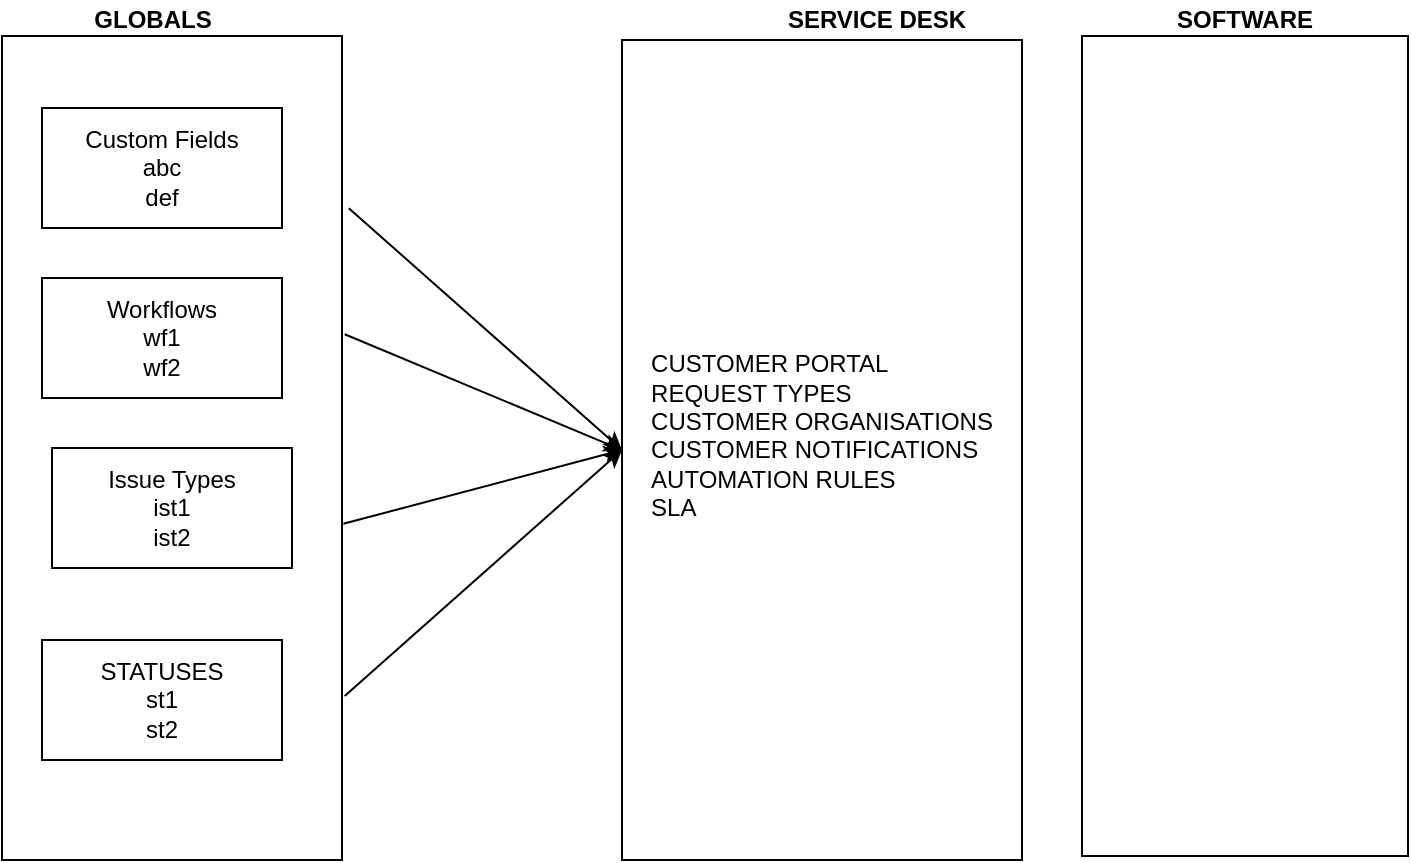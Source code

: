 <mxfile version="12.7.9" type="github"><diagram id="SXAjeSLjrtiU6QzWm7wo" name="Page-1"><mxGraphModel dx="782" dy="388" grid="1" gridSize="10" guides="1" tooltips="1" connect="1" arrows="1" fold="1" page="1" pageScale="1" pageWidth="850" pageHeight="1100" math="0" shadow="0"><root><mxCell id="0"/><mxCell id="1" parent="0"/><mxCell id="NVJ-sPk3cQsmYKjL_zgS-1" value="Custom Fields&lt;br&gt;abc&lt;br&gt;def" style="rounded=0;whiteSpace=wrap;html=1;" vertex="1" parent="1"><mxGeometry x="90" y="64" width="120" height="60" as="geometry"/></mxCell><mxCell id="NVJ-sPk3cQsmYKjL_zgS-2" value="Workflows&lt;br&gt;wf1&lt;br&gt;wf2" style="rounded=0;whiteSpace=wrap;html=1;" vertex="1" parent="1"><mxGeometry x="90" y="149" width="120" height="60" as="geometry"/></mxCell><mxCell id="NVJ-sPk3cQsmYKjL_zgS-3" value="Issue Types&lt;br&gt;ist1&lt;br&gt;ist2" style="rounded=0;whiteSpace=wrap;html=1;" vertex="1" parent="1"><mxGeometry x="95" y="234" width="120" height="60" as="geometry"/></mxCell><mxCell id="NVJ-sPk3cQsmYKjL_zgS-4" value="" style="rounded=0;whiteSpace=wrap;html=1;fillColor=none;" vertex="1" parent="1"><mxGeometry x="70" y="28" width="170" height="412" as="geometry"/></mxCell><mxCell id="NVJ-sPk3cQsmYKjL_zgS-5" value="&lt;b&gt;GLOBALS&lt;/b&gt;" style="text;html=1;align=center;verticalAlign=middle;resizable=0;points=[];autosize=1;" vertex="1" parent="1"><mxGeometry x="110" y="10" width="70" height="20" as="geometry"/></mxCell><mxCell id="NVJ-sPk3cQsmYKjL_zgS-6" value="&lt;div style=&quot;text-align: left&quot;&gt;&lt;span&gt;CUSTOMER PORTAL&lt;/span&gt;&lt;br&gt;&lt;span&gt;REQUEST TYPES&lt;/span&gt;&lt;br&gt;&lt;span&gt;CUSTOMER ORGANISATIONS&lt;/span&gt;&lt;br&gt;&lt;span&gt;CUSTOMER NOTIFICATIONS&lt;/span&gt;&lt;br&gt;&lt;span&gt;AUTOMATION RULES&lt;/span&gt;&lt;br&gt;&lt;span&gt;SLA&lt;/span&gt;&lt;/div&gt;&lt;span&gt;&lt;div style=&quot;text-align: left&quot;&gt;&lt;span&gt;&lt;br&gt;&lt;/span&gt;&lt;/div&gt;&lt;/span&gt;" style="rounded=0;whiteSpace=wrap;html=1;fillColor=none;" vertex="1" parent="1"><mxGeometry x="380" y="30" width="200" height="410" as="geometry"/></mxCell><mxCell id="NVJ-sPk3cQsmYKjL_zgS-7" value="&lt;b&gt;SERVICE DESK&lt;/b&gt;" style="text;html=1;align=center;verticalAlign=middle;resizable=0;points=[];autosize=1;" vertex="1" parent="1"><mxGeometry x="456.5" y="10" width="100" height="20" as="geometry"/></mxCell><mxCell id="NVJ-sPk3cQsmYKjL_zgS-9" value="" style="endArrow=classic;html=1;exitX=1.02;exitY=0.209;exitDx=0;exitDy=0;exitPerimeter=0;entryX=0;entryY=0.5;entryDx=0;entryDy=0;" edge="1" parent="1" source="NVJ-sPk3cQsmYKjL_zgS-4" target="NVJ-sPk3cQsmYKjL_zgS-6"><mxGeometry width="50" height="50" relative="1" as="geometry"><mxPoint x="370" y="250" as="sourcePoint"/><mxPoint x="420" y="200" as="targetPoint"/></mxGeometry></mxCell><mxCell id="NVJ-sPk3cQsmYKjL_zgS-12" value="" style="endArrow=classic;html=1;exitX=1.008;exitY=0.362;exitDx=0;exitDy=0;entryX=0;entryY=0.5;entryDx=0;entryDy=0;exitPerimeter=0;" edge="1" parent="1" source="NVJ-sPk3cQsmYKjL_zgS-4" target="NVJ-sPk3cQsmYKjL_zgS-6"><mxGeometry width="50" height="50" relative="1" as="geometry"><mxPoint x="370" y="250" as="sourcePoint"/><mxPoint x="420" y="200" as="targetPoint"/></mxGeometry></mxCell><mxCell id="NVJ-sPk3cQsmYKjL_zgS-13" value="" style="endArrow=classic;html=1;exitX=1.004;exitY=0.592;exitDx=0;exitDy=0;exitPerimeter=0;entryX=0;entryY=0.5;entryDx=0;entryDy=0;" edge="1" parent="1" source="NVJ-sPk3cQsmYKjL_zgS-4" target="NVJ-sPk3cQsmYKjL_zgS-6"><mxGeometry width="50" height="50" relative="1" as="geometry"><mxPoint x="250" y="260" as="sourcePoint"/><mxPoint x="423" y="235" as="targetPoint"/></mxGeometry></mxCell><mxCell id="NVJ-sPk3cQsmYKjL_zgS-14" value="STATUSES&lt;br&gt;st1&lt;br&gt;st2" style="rounded=0;whiteSpace=wrap;html=1;fillColor=none;" vertex="1" parent="1"><mxGeometry x="90" y="330" width="120" height="60" as="geometry"/></mxCell><mxCell id="NVJ-sPk3cQsmYKjL_zgS-15" value="" style="endArrow=classic;html=1;exitX=1.008;exitY=0.801;exitDx=0;exitDy=0;exitPerimeter=0;entryX=0;entryY=0.5;entryDx=0;entryDy=0;" edge="1" parent="1" source="NVJ-sPk3cQsmYKjL_zgS-4" target="NVJ-sPk3cQsmYKjL_zgS-6"><mxGeometry width="50" height="50" relative="1" as="geometry"><mxPoint x="370" y="250" as="sourcePoint"/><mxPoint x="420" y="290" as="targetPoint"/></mxGeometry></mxCell><mxCell id="NVJ-sPk3cQsmYKjL_zgS-17" value="" style="rounded=0;whiteSpace=wrap;html=1;fillColor=none;" vertex="1" parent="1"><mxGeometry x="610" y="28" width="163" height="410" as="geometry"/></mxCell><mxCell id="NVJ-sPk3cQsmYKjL_zgS-18" value="&lt;b&gt;SOFTWARE&lt;/b&gt;" style="text;html=1;align=center;verticalAlign=middle;resizable=0;points=[];autosize=1;" vertex="1" parent="1"><mxGeometry x="651" y="10" width="80" height="20" as="geometry"/></mxCell></root></mxGraphModel></diagram></mxfile>